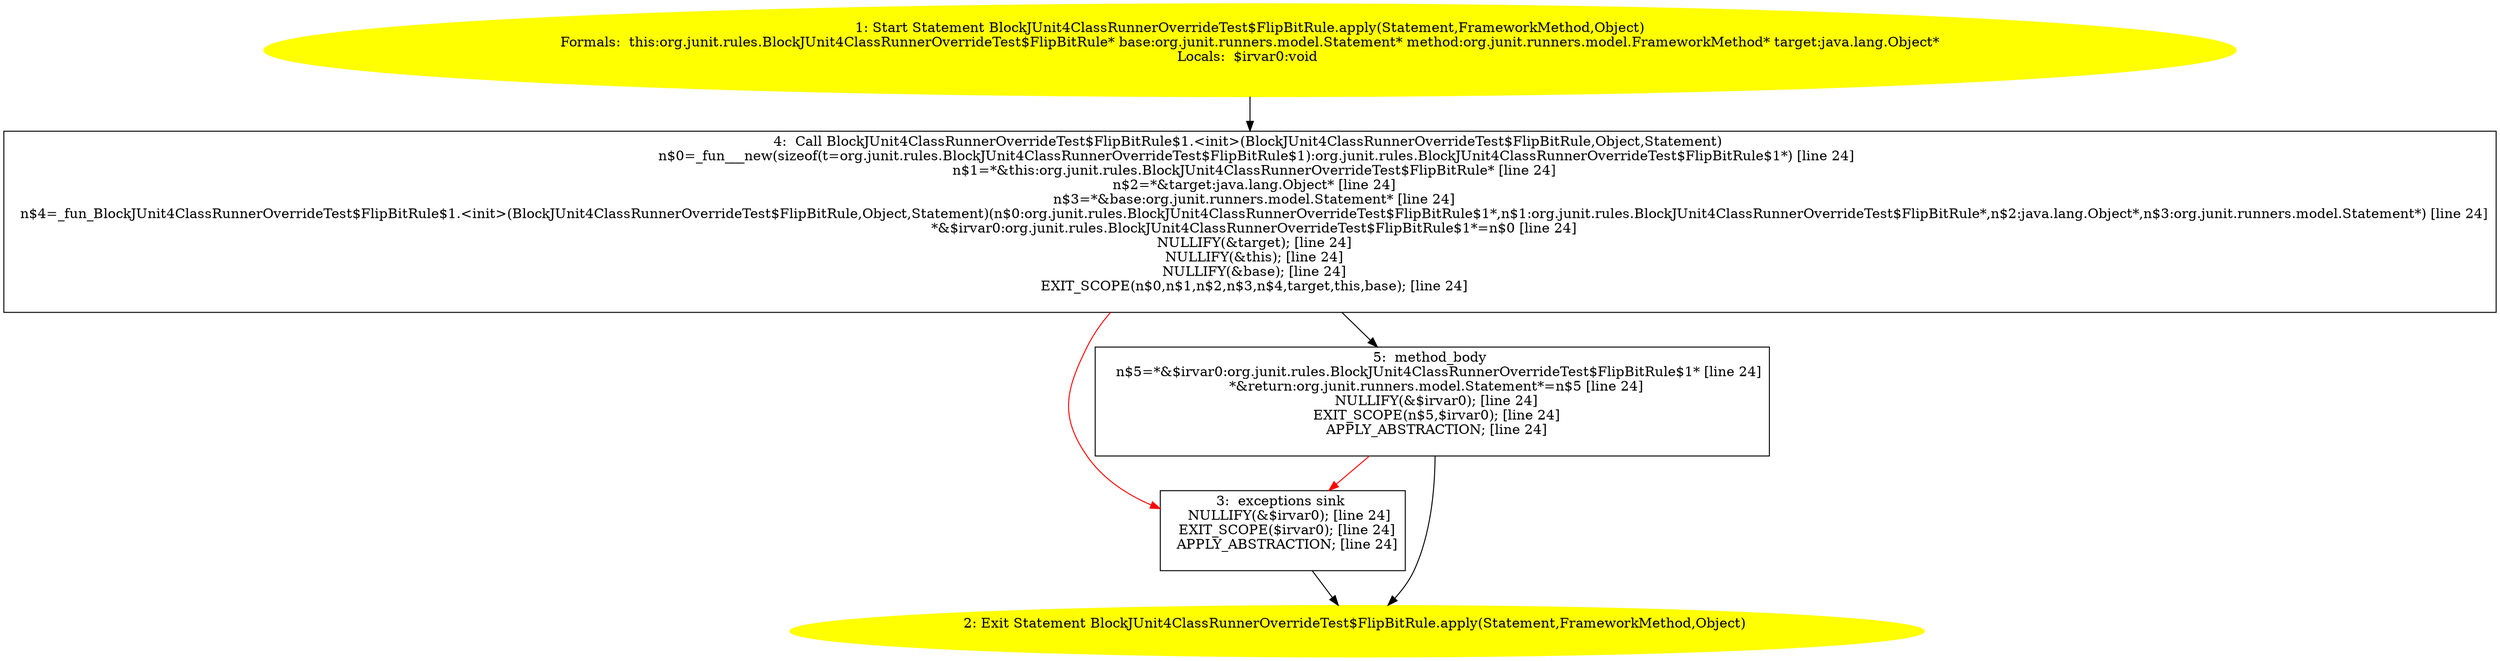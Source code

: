 /* @generated */
digraph cfg {
"org.junit.rules.BlockJUnit4ClassRunnerOverrideTest$FlipBitRule.apply(org.junit.runners.model.Stateme.51c521dff9047f2e0c9d802bc914fef6_1" [label="1: Start Statement BlockJUnit4ClassRunnerOverrideTest$FlipBitRule.apply(Statement,FrameworkMethod,Object)\nFormals:  this:org.junit.rules.BlockJUnit4ClassRunnerOverrideTest$FlipBitRule* base:org.junit.runners.model.Statement* method:org.junit.runners.model.FrameworkMethod* target:java.lang.Object*\nLocals:  $irvar0:void \n  " color=yellow style=filled]
	

	 "org.junit.rules.BlockJUnit4ClassRunnerOverrideTest$FlipBitRule.apply(org.junit.runners.model.Stateme.51c521dff9047f2e0c9d802bc914fef6_1" -> "org.junit.rules.BlockJUnit4ClassRunnerOverrideTest$FlipBitRule.apply(org.junit.runners.model.Stateme.51c521dff9047f2e0c9d802bc914fef6_4" ;
"org.junit.rules.BlockJUnit4ClassRunnerOverrideTest$FlipBitRule.apply(org.junit.runners.model.Stateme.51c521dff9047f2e0c9d802bc914fef6_2" [label="2: Exit Statement BlockJUnit4ClassRunnerOverrideTest$FlipBitRule.apply(Statement,FrameworkMethod,Object) \n  " color=yellow style=filled]
	

"org.junit.rules.BlockJUnit4ClassRunnerOverrideTest$FlipBitRule.apply(org.junit.runners.model.Stateme.51c521dff9047f2e0c9d802bc914fef6_3" [label="3:  exceptions sink \n   NULLIFY(&$irvar0); [line 24]\n  EXIT_SCOPE($irvar0); [line 24]\n  APPLY_ABSTRACTION; [line 24]\n " shape="box"]
	

	 "org.junit.rules.BlockJUnit4ClassRunnerOverrideTest$FlipBitRule.apply(org.junit.runners.model.Stateme.51c521dff9047f2e0c9d802bc914fef6_3" -> "org.junit.rules.BlockJUnit4ClassRunnerOverrideTest$FlipBitRule.apply(org.junit.runners.model.Stateme.51c521dff9047f2e0c9d802bc914fef6_2" ;
"org.junit.rules.BlockJUnit4ClassRunnerOverrideTest$FlipBitRule.apply(org.junit.runners.model.Stateme.51c521dff9047f2e0c9d802bc914fef6_4" [label="4:  Call BlockJUnit4ClassRunnerOverrideTest$FlipBitRule$1.<init>(BlockJUnit4ClassRunnerOverrideTest$FlipBitRule,Object,Statement) \n   n$0=_fun___new(sizeof(t=org.junit.rules.BlockJUnit4ClassRunnerOverrideTest$FlipBitRule$1):org.junit.rules.BlockJUnit4ClassRunnerOverrideTest$FlipBitRule$1*) [line 24]\n  n$1=*&this:org.junit.rules.BlockJUnit4ClassRunnerOverrideTest$FlipBitRule* [line 24]\n  n$2=*&target:java.lang.Object* [line 24]\n  n$3=*&base:org.junit.runners.model.Statement* [line 24]\n  n$4=_fun_BlockJUnit4ClassRunnerOverrideTest$FlipBitRule$1.<init>(BlockJUnit4ClassRunnerOverrideTest$FlipBitRule,Object,Statement)(n$0:org.junit.rules.BlockJUnit4ClassRunnerOverrideTest$FlipBitRule$1*,n$1:org.junit.rules.BlockJUnit4ClassRunnerOverrideTest$FlipBitRule*,n$2:java.lang.Object*,n$3:org.junit.runners.model.Statement*) [line 24]\n  *&$irvar0:org.junit.rules.BlockJUnit4ClassRunnerOverrideTest$FlipBitRule$1*=n$0 [line 24]\n  NULLIFY(&target); [line 24]\n  NULLIFY(&this); [line 24]\n  NULLIFY(&base); [line 24]\n  EXIT_SCOPE(n$0,n$1,n$2,n$3,n$4,target,this,base); [line 24]\n " shape="box"]
	

	 "org.junit.rules.BlockJUnit4ClassRunnerOverrideTest$FlipBitRule.apply(org.junit.runners.model.Stateme.51c521dff9047f2e0c9d802bc914fef6_4" -> "org.junit.rules.BlockJUnit4ClassRunnerOverrideTest$FlipBitRule.apply(org.junit.runners.model.Stateme.51c521dff9047f2e0c9d802bc914fef6_5" ;
	 "org.junit.rules.BlockJUnit4ClassRunnerOverrideTest$FlipBitRule.apply(org.junit.runners.model.Stateme.51c521dff9047f2e0c9d802bc914fef6_4" -> "org.junit.rules.BlockJUnit4ClassRunnerOverrideTest$FlipBitRule.apply(org.junit.runners.model.Stateme.51c521dff9047f2e0c9d802bc914fef6_3" [color="red" ];
"org.junit.rules.BlockJUnit4ClassRunnerOverrideTest$FlipBitRule.apply(org.junit.runners.model.Stateme.51c521dff9047f2e0c9d802bc914fef6_5" [label="5:  method_body \n   n$5=*&$irvar0:org.junit.rules.BlockJUnit4ClassRunnerOverrideTest$FlipBitRule$1* [line 24]\n  *&return:org.junit.runners.model.Statement*=n$5 [line 24]\n  NULLIFY(&$irvar0); [line 24]\n  EXIT_SCOPE(n$5,$irvar0); [line 24]\n  APPLY_ABSTRACTION; [line 24]\n " shape="box"]
	

	 "org.junit.rules.BlockJUnit4ClassRunnerOverrideTest$FlipBitRule.apply(org.junit.runners.model.Stateme.51c521dff9047f2e0c9d802bc914fef6_5" -> "org.junit.rules.BlockJUnit4ClassRunnerOverrideTest$FlipBitRule.apply(org.junit.runners.model.Stateme.51c521dff9047f2e0c9d802bc914fef6_2" ;
	 "org.junit.rules.BlockJUnit4ClassRunnerOverrideTest$FlipBitRule.apply(org.junit.runners.model.Stateme.51c521dff9047f2e0c9d802bc914fef6_5" -> "org.junit.rules.BlockJUnit4ClassRunnerOverrideTest$FlipBitRule.apply(org.junit.runners.model.Stateme.51c521dff9047f2e0c9d802bc914fef6_3" [color="red" ];
}
